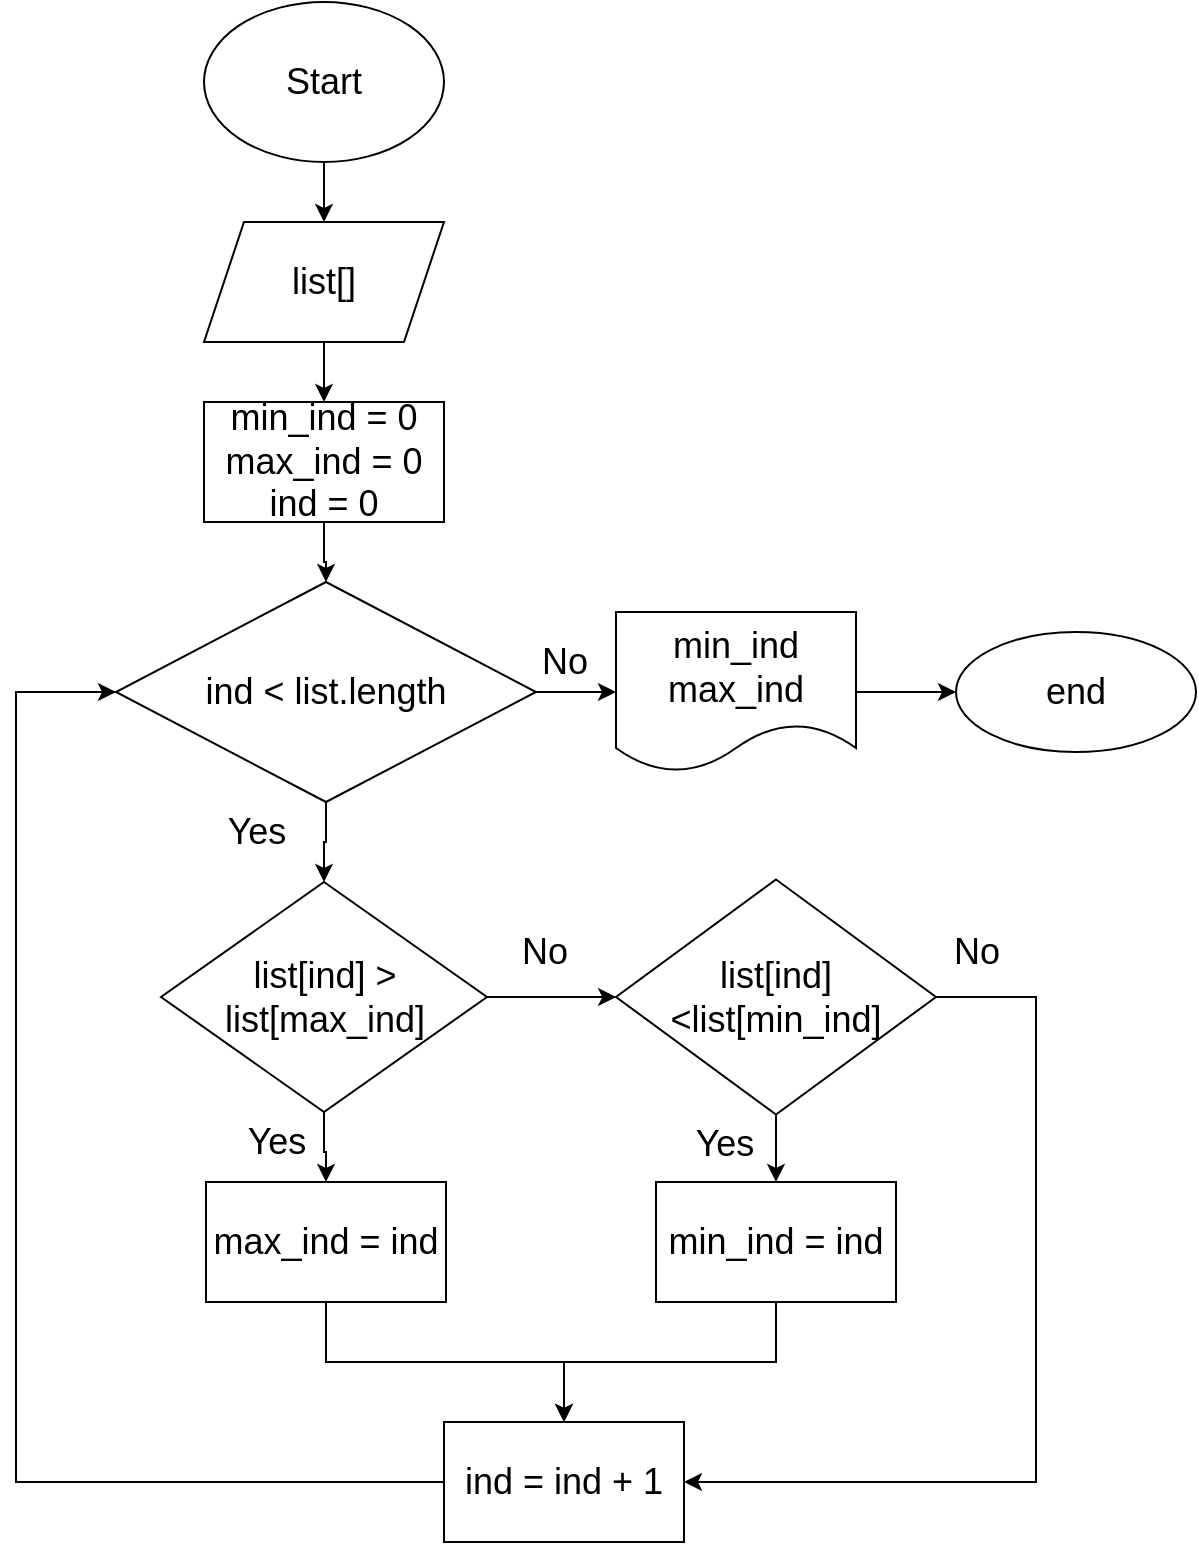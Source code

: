 <mxfile version="18.0.6" type="github">
  <diagram id="nC2NtX7fne_bT89XwICZ" name="Page-1">
    <mxGraphModel dx="1261" dy="759" grid="1" gridSize="10" guides="1" tooltips="1" connect="1" arrows="1" fold="1" page="1" pageScale="1" pageWidth="827" pageHeight="1169" math="0" shadow="0">
      <root>
        <mxCell id="0" />
        <mxCell id="1" parent="0" />
        <mxCell id="xWqedgY5TfmdB2PBDEhz-58" value="" style="edgeStyle=orthogonalEdgeStyle;rounded=0;orthogonalLoop=1;jettySize=auto;html=1;fontSize=18;" edge="1" parent="1" source="xWqedgY5TfmdB2PBDEhz-56" target="xWqedgY5TfmdB2PBDEhz-57">
          <mxGeometry relative="1" as="geometry" />
        </mxCell>
        <mxCell id="xWqedgY5TfmdB2PBDEhz-56" value="&lt;font style=&quot;font-size: 18px;&quot;&gt;Start&lt;/font&gt;" style="ellipse;whiteSpace=wrap;html=1;" vertex="1" parent="1">
          <mxGeometry x="264" y="50" width="120" height="80" as="geometry" />
        </mxCell>
        <mxCell id="xWqedgY5TfmdB2PBDEhz-60" value="" style="edgeStyle=orthogonalEdgeStyle;rounded=0;orthogonalLoop=1;jettySize=auto;html=1;fontSize=18;" edge="1" parent="1" source="xWqedgY5TfmdB2PBDEhz-57" target="xWqedgY5TfmdB2PBDEhz-59">
          <mxGeometry relative="1" as="geometry" />
        </mxCell>
        <mxCell id="xWqedgY5TfmdB2PBDEhz-57" value="&lt;font style=&quot;font-size: 18px;&quot;&gt;list[]&lt;/font&gt;" style="shape=parallelogram;perimeter=parallelogramPerimeter;whiteSpace=wrap;html=1;fixedSize=1;" vertex="1" parent="1">
          <mxGeometry x="264" y="160" width="120" height="60" as="geometry" />
        </mxCell>
        <mxCell id="xWqedgY5TfmdB2PBDEhz-62" value="" style="edgeStyle=orthogonalEdgeStyle;rounded=0;orthogonalLoop=1;jettySize=auto;html=1;fontSize=18;" edge="1" parent="1" source="xWqedgY5TfmdB2PBDEhz-59" target="xWqedgY5TfmdB2PBDEhz-61">
          <mxGeometry relative="1" as="geometry" />
        </mxCell>
        <mxCell id="xWqedgY5TfmdB2PBDEhz-59" value="&lt;font style=&quot;font-size: 18px;&quot;&gt;min_ind = 0&lt;br&gt;&lt;/font&gt;&lt;font style=&quot;font-size: 18px;&quot;&gt;max_ind = 0&lt;br&gt;&lt;/font&gt;&lt;font style=&quot;font-size: 18px;&quot;&gt;ind = 0&lt;/font&gt;" style="whiteSpace=wrap;html=1;" vertex="1" parent="1">
          <mxGeometry x="264" y="250" width="120" height="60" as="geometry" />
        </mxCell>
        <mxCell id="xWqedgY5TfmdB2PBDEhz-64" value="" style="edgeStyle=orthogonalEdgeStyle;rounded=0;orthogonalLoop=1;jettySize=auto;html=1;fontSize=18;" edge="1" parent="1" source="xWqedgY5TfmdB2PBDEhz-61" target="xWqedgY5TfmdB2PBDEhz-63">
          <mxGeometry relative="1" as="geometry" />
        </mxCell>
        <mxCell id="xWqedgY5TfmdB2PBDEhz-81" value="" style="edgeStyle=orthogonalEdgeStyle;rounded=0;orthogonalLoop=1;jettySize=auto;html=1;fontSize=18;" edge="1" parent="1" source="xWqedgY5TfmdB2PBDEhz-61" target="xWqedgY5TfmdB2PBDEhz-80">
          <mxGeometry relative="1" as="geometry" />
        </mxCell>
        <mxCell id="xWqedgY5TfmdB2PBDEhz-61" value="&lt;font style=&quot;font-size: 18px;&quot;&gt;ind &amp;lt; list.length&lt;/font&gt;" style="rhombus;whiteSpace=wrap;html=1;" vertex="1" parent="1">
          <mxGeometry x="220" y="340" width="210" height="110" as="geometry" />
        </mxCell>
        <mxCell id="xWqedgY5TfmdB2PBDEhz-66" value="" style="edgeStyle=orthogonalEdgeStyle;rounded=0;orthogonalLoop=1;jettySize=auto;html=1;fontSize=18;" edge="1" parent="1" source="xWqedgY5TfmdB2PBDEhz-63" target="xWqedgY5TfmdB2PBDEhz-65">
          <mxGeometry relative="1" as="geometry" />
        </mxCell>
        <mxCell id="xWqedgY5TfmdB2PBDEhz-70" value="" style="edgeStyle=orthogonalEdgeStyle;rounded=0;orthogonalLoop=1;jettySize=auto;html=1;fontSize=18;" edge="1" parent="1" source="xWqedgY5TfmdB2PBDEhz-63" target="xWqedgY5TfmdB2PBDEhz-69">
          <mxGeometry relative="1" as="geometry" />
        </mxCell>
        <mxCell id="xWqedgY5TfmdB2PBDEhz-63" value="&lt;font style=&quot;font-size: 18px;&quot;&gt;list[ind] &amp;gt; list[max_ind]&lt;/font&gt;" style="rhombus;whiteSpace=wrap;html=1;" vertex="1" parent="1">
          <mxGeometry x="242.5" y="490" width="163" height="115" as="geometry" />
        </mxCell>
        <mxCell id="xWqedgY5TfmdB2PBDEhz-68" value="" style="edgeStyle=orthogonalEdgeStyle;rounded=0;orthogonalLoop=1;jettySize=auto;html=1;fontSize=18;" edge="1" parent="1" source="xWqedgY5TfmdB2PBDEhz-65" target="xWqedgY5TfmdB2PBDEhz-67">
          <mxGeometry relative="1" as="geometry" />
        </mxCell>
        <mxCell id="xWqedgY5TfmdB2PBDEhz-90" style="edgeStyle=orthogonalEdgeStyle;rounded=0;orthogonalLoop=1;jettySize=auto;html=1;entryX=1;entryY=0.5;entryDx=0;entryDy=0;fontSize=18;" edge="1" parent="1" source="xWqedgY5TfmdB2PBDEhz-65" target="xWqedgY5TfmdB2PBDEhz-74">
          <mxGeometry relative="1" as="geometry">
            <Array as="points">
              <mxPoint x="680" y="548" />
              <mxPoint x="680" y="790" />
            </Array>
          </mxGeometry>
        </mxCell>
        <mxCell id="xWqedgY5TfmdB2PBDEhz-65" value="&lt;font style=&quot;font-size: 18px;&quot;&gt;list[ind]&amp;lt;list[min_ind]&lt;/font&gt;" style="rhombus;whiteSpace=wrap;html=1;" vertex="1" parent="1">
          <mxGeometry x="470" y="488.75" width="160" height="117.5" as="geometry" />
        </mxCell>
        <mxCell id="xWqedgY5TfmdB2PBDEhz-89" value="" style="edgeStyle=orthogonalEdgeStyle;rounded=0;orthogonalLoop=1;jettySize=auto;html=1;fontSize=18;entryX=0.5;entryY=0;entryDx=0;entryDy=0;" edge="1" parent="1" source="xWqedgY5TfmdB2PBDEhz-67" target="xWqedgY5TfmdB2PBDEhz-74">
          <mxGeometry relative="1" as="geometry" />
        </mxCell>
        <mxCell id="xWqedgY5TfmdB2PBDEhz-67" value="&lt;font style=&quot;font-size: 18px;&quot;&gt;min_ind = ind&lt;/font&gt;" style="whiteSpace=wrap;html=1;" vertex="1" parent="1">
          <mxGeometry x="490" y="640" width="120" height="60" as="geometry" />
        </mxCell>
        <mxCell id="xWqedgY5TfmdB2PBDEhz-88" value="" style="edgeStyle=orthogonalEdgeStyle;rounded=0;orthogonalLoop=1;jettySize=auto;html=1;fontSize=18;entryX=0.5;entryY=0;entryDx=0;entryDy=0;" edge="1" parent="1" source="xWqedgY5TfmdB2PBDEhz-69" target="xWqedgY5TfmdB2PBDEhz-74">
          <mxGeometry relative="1" as="geometry" />
        </mxCell>
        <mxCell id="xWqedgY5TfmdB2PBDEhz-69" value="&lt;font style=&quot;font-size: 18px;&quot;&gt;max_ind = ind&lt;/font&gt;" style="whiteSpace=wrap;html=1;" vertex="1" parent="1">
          <mxGeometry x="265" y="640" width="120" height="60" as="geometry" />
        </mxCell>
        <mxCell id="xWqedgY5TfmdB2PBDEhz-71" value="No" style="text;html=1;align=center;verticalAlign=middle;resizable=0;points=[];autosize=1;strokeColor=none;fillColor=none;fontSize=18;" vertex="1" parent="1">
          <mxGeometry x="413.5" y="510" width="40" height="30" as="geometry" />
        </mxCell>
        <mxCell id="xWqedgY5TfmdB2PBDEhz-79" style="edgeStyle=orthogonalEdgeStyle;rounded=0;orthogonalLoop=1;jettySize=auto;html=1;entryX=0;entryY=0.5;entryDx=0;entryDy=0;fontSize=18;" edge="1" parent="1" source="xWqedgY5TfmdB2PBDEhz-74" target="xWqedgY5TfmdB2PBDEhz-61">
          <mxGeometry relative="1" as="geometry">
            <Array as="points">
              <mxPoint x="170" y="790" />
              <mxPoint x="170" y="395" />
            </Array>
          </mxGeometry>
        </mxCell>
        <mxCell id="xWqedgY5TfmdB2PBDEhz-74" value="&lt;font style=&quot;font-size: 18px;&quot;&gt;ind = ind + 1&lt;/font&gt;" style="whiteSpace=wrap;html=1;" vertex="1" parent="1">
          <mxGeometry x="384" y="760" width="120" height="60" as="geometry" />
        </mxCell>
        <mxCell id="xWqedgY5TfmdB2PBDEhz-77" value="No" style="text;html=1;align=center;verticalAlign=middle;resizable=0;points=[];autosize=1;strokeColor=none;fillColor=none;fontSize=18;" vertex="1" parent="1">
          <mxGeometry x="630" y="510" width="40" height="30" as="geometry" />
        </mxCell>
        <mxCell id="xWqedgY5TfmdB2PBDEhz-78" value="Yes" style="text;html=1;align=center;verticalAlign=middle;resizable=0;points=[];autosize=1;strokeColor=none;fillColor=none;fontSize=18;" vertex="1" parent="1">
          <mxGeometry x="280" y="605" width="40" height="30" as="geometry" />
        </mxCell>
        <mxCell id="xWqedgY5TfmdB2PBDEhz-83" value="" style="edgeStyle=orthogonalEdgeStyle;rounded=0;orthogonalLoop=1;jettySize=auto;html=1;fontSize=18;" edge="1" parent="1" source="xWqedgY5TfmdB2PBDEhz-80" target="xWqedgY5TfmdB2PBDEhz-82">
          <mxGeometry relative="1" as="geometry" />
        </mxCell>
        <mxCell id="xWqedgY5TfmdB2PBDEhz-80" value="&lt;font style=&quot;font-size: 18px;&quot;&gt;min_ind&lt;br&gt;max_ind&lt;/font&gt;" style="shape=document;whiteSpace=wrap;html=1;boundedLbl=1;" vertex="1" parent="1">
          <mxGeometry x="470" y="355" width="120" height="80" as="geometry" />
        </mxCell>
        <mxCell id="xWqedgY5TfmdB2PBDEhz-82" value="&lt;font style=&quot;font-size: 18px;&quot;&gt;end&lt;/font&gt;" style="ellipse;whiteSpace=wrap;html=1;" vertex="1" parent="1">
          <mxGeometry x="640" y="365" width="120" height="60" as="geometry" />
        </mxCell>
        <mxCell id="xWqedgY5TfmdB2PBDEhz-84" value="Yes" style="text;html=1;align=center;verticalAlign=middle;resizable=0;points=[];autosize=1;strokeColor=none;fillColor=none;fontSize=18;" vertex="1" parent="1">
          <mxGeometry x="270" y="450" width="40" height="30" as="geometry" />
        </mxCell>
        <mxCell id="xWqedgY5TfmdB2PBDEhz-85" value="Yes" style="text;html=1;align=center;verticalAlign=middle;resizable=0;points=[];autosize=1;strokeColor=none;fillColor=none;fontSize=18;" vertex="1" parent="1">
          <mxGeometry x="504" y="606.25" width="40" height="30" as="geometry" />
        </mxCell>
        <mxCell id="xWqedgY5TfmdB2PBDEhz-91" value="No" style="text;html=1;align=center;verticalAlign=middle;resizable=0;points=[];autosize=1;strokeColor=none;fillColor=none;fontSize=18;" vertex="1" parent="1">
          <mxGeometry x="424" y="365" width="40" height="30" as="geometry" />
        </mxCell>
      </root>
    </mxGraphModel>
  </diagram>
</mxfile>
